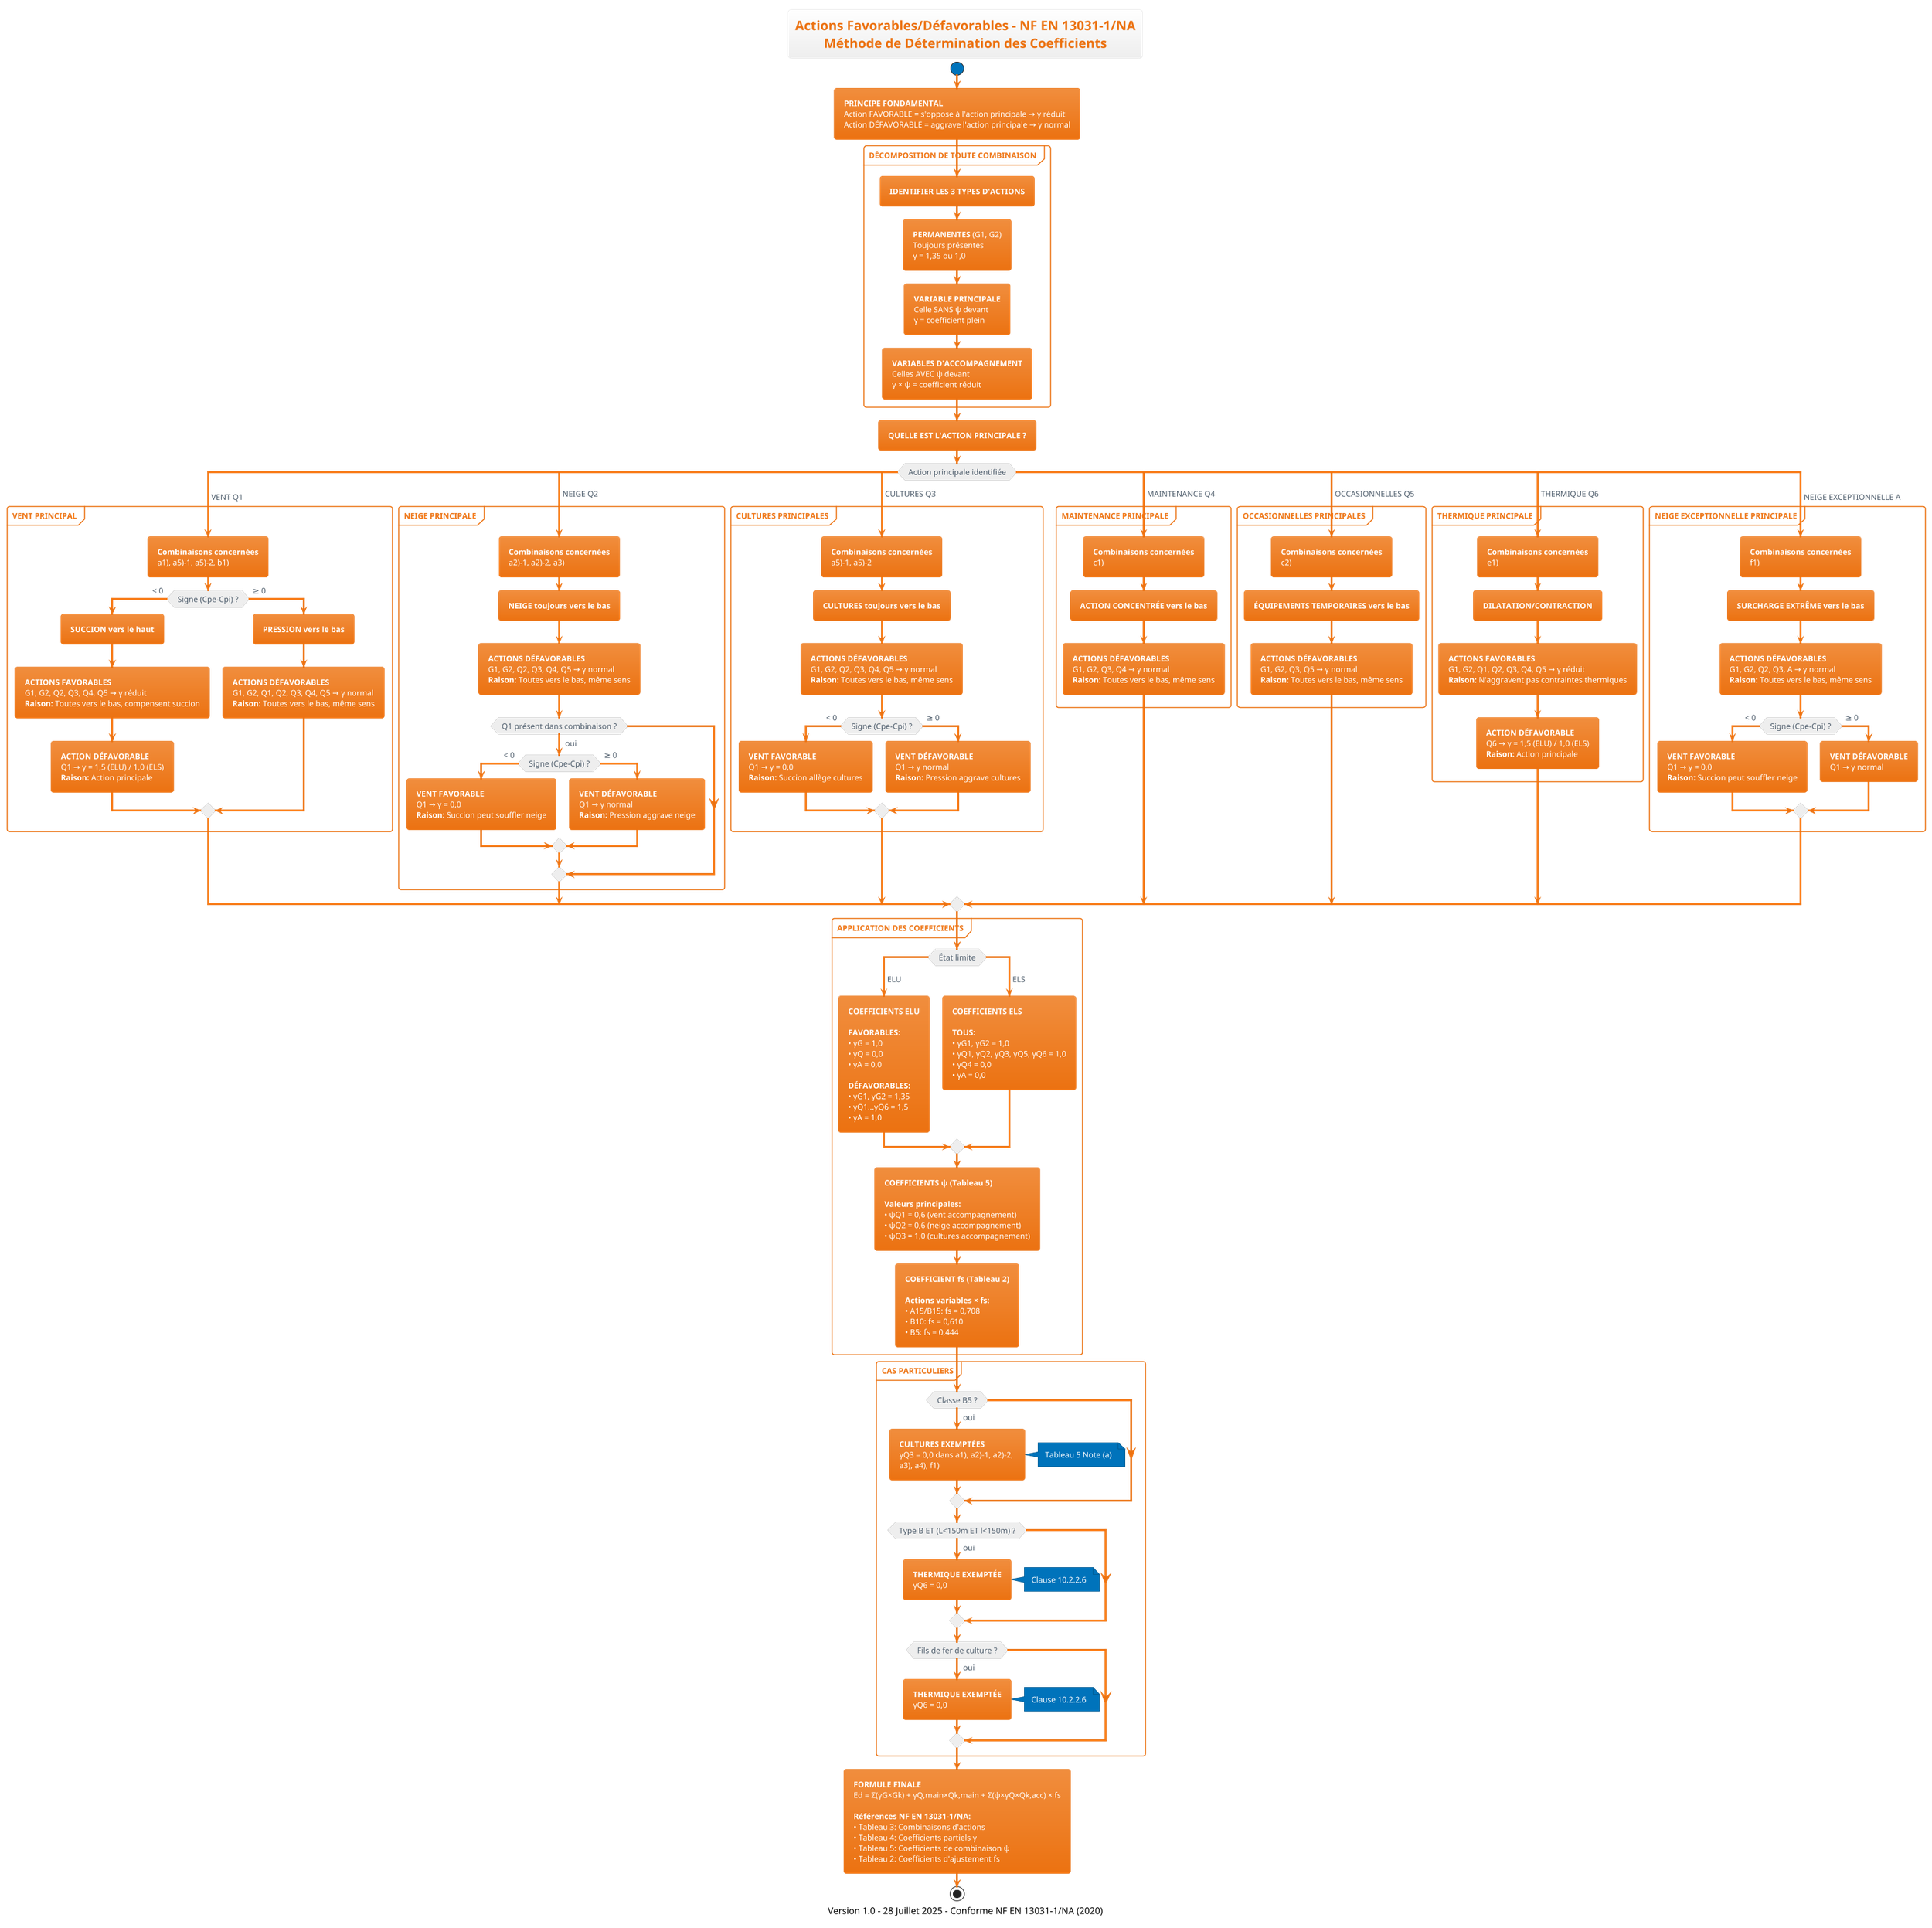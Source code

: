 @startuml

title Actions Favorables/Défavorables - NF EN 13031-1/NA\nMéthode de Détermination des Coefficients
caption Version 1.0 - 28 Juillet 2025 - Conforme NF EN 13031-1/NA (2020)
start
!theme aws-orange
:**PRINCIPE FONDAMENTAL**
Action FAVORABLE = s'oppose à l'action principale → γ réduit
Action DÉFAVORABLE = aggrave l'action principale → γ normal;

partition "**DÉCOMPOSITION DE TOUTE COMBINAISON**" {
    :**IDENTIFIER LES 3 TYPES D'ACTIONS**;
    
    :**PERMANENTES** (G1, G2)
    Toujours présentes
    γ = 1,35 ou 1,0;
    
    :**VARIABLE PRINCIPALE** 
    Celle SANS ψ devant
    γ = coefficient plein;
    
    :**VARIABLES D'ACCOMPAGNEMENT**
    Celles AVEC ψ devant  
    γ × ψ = coefficient réduit;
}

:**QUELLE EST L'ACTION PRINCIPALE ?**;

switch (Action principale identifiée)

case (VENT Q1)
    partition "**VENT PRINCIPAL**" {
        :**Combinaisons concernées**
        a1), a5)-1, a5)-2, b1);
        
        if (Signe (Cpe-Cpi) ?) then (< 0)
            :**SUCCION vers le haut**;
            
            :**ACTIONS FAVORABLES**
            G1, G2, Q2, Q3, Q4, Q5 → γ réduit
            **Raison:** Toutes vers le bas, compensent succion;
            
            :**ACTION DÉFAVORABLE** 
            Q1 → γ = 1,5 (ELU) / 1,0 (ELS)
            **Raison:** Action principale;
            
        else (≥ 0)
            :**PRESSION vers le bas**;
            
            :**ACTIONS DÉFAVORABLES**
            G1, G2, Q1, Q2, Q3, Q4, Q5 → γ normal
            **Raison:** Toutes vers le bas, même sens;
            
        endif
    }

case (NEIGE Q2)
    partition "**NEIGE PRINCIPALE**" {
        :**Combinaisons concernées**
        a2)-1, a2)-2, a3);
        
        :**NEIGE toujours vers le bas**;
        
        :**ACTIONS DÉFAVORABLES**
        G1, G2, Q2, Q3, Q4, Q5 → γ normal
        **Raison:** Toutes vers le bas, même sens;
        
        if (Q1 présent dans combinaison ?) then (oui)
            if (Signe (Cpe-Cpi) ?) then (< 0)
                :**VENT FAVORABLE**
                Q1 → γ = 0,0
                **Raison:** Succion peut souffler neige;
            else (≥ 0)
                :**VENT DÉFAVORABLE**
                Q1 → γ normal
                **Raison:** Pression aggrave neige;
            endif
        endif
    }

case (CULTURES Q3)
    partition "**CULTURES PRINCIPALES**" {
        :**Combinaisons concernées**
        a5)-1, a5)-2;
        
        :**CULTURES toujours vers le bas**;
        
        :**ACTIONS DÉFAVORABLES**
        G1, G2, Q2, Q3, Q4, Q5 → γ normal
        **Raison:** Toutes vers le bas, même sens;
        
        if (Signe (Cpe-Cpi) ?) then (< 0)
            :**VENT FAVORABLE**
            Q1 → γ = 0,0
            **Raison:** Succion allège cultures;
        else (≥ 0)
            :**VENT DÉFAVORABLE**  
            Q1 → γ normal
            **Raison:** Pression aggrave cultures;
        endif
    }

case (MAINTENANCE Q4)
    partition "**MAINTENANCE PRINCIPALE**" {
        :**Combinaisons concernées**
        c1);
        
        :**ACTION CONCENTRÉE vers le bas**;
        
        :**ACTIONS DÉFAVORABLES**
        G1, G2, Q3, Q4 → γ normal
        **Raison:** Toutes vers le bas, même sens;
    }

case (OCCASIONNELLES Q5)
    partition "**OCCASIONNELLES PRINCIPALES**" {
        :**Combinaisons concernées**
        c2);
        
        :**ÉQUIPEMENTS TEMPORAIRES vers le bas**;
        
        :**ACTIONS DÉFAVORABLES**
        G1, G2, Q3, Q5 → γ normal
        **Raison:** Toutes vers le bas, même sens;
    }

case (THERMIQUE Q6)
    partition "**THERMIQUE PRINCIPALE**" {
        :**Combinaisons concernées**
        e1);
        
        :**DILATATION/CONTRACTION**;
        
        :**ACTIONS FAVORABLES**
        G1, G2, Q1, Q2, Q3, Q4, Q5 → γ réduit
        **Raison:** N'aggravent pas contraintes thermiques;
        
        :**ACTION DÉFAVORABLE**
        Q6 → γ = 1,5 (ELU) / 1,0 (ELS)
        **Raison:** Action principale;
    }

case (NEIGE EXCEPTIONNELLE A)
    partition "**NEIGE EXCEPTIONNELLE PRINCIPALE**" {
        :**Combinaisons concernées**
        f1);
        
        :**SURCHARGE EXTRÊME vers le bas**;
        
        :**ACTIONS DÉFAVORABLES**
        G1, G2, Q2, Q3, A → γ normal
        **Raison:** Toutes vers le bas, même sens;
        
        if (Signe (Cpe-Cpi) ?) then (< 0)
            :**VENT FAVORABLE**
            Q1 → γ = 0,0
            **Raison:** Succion peut souffler neige;
        else (≥ 0)
            :**VENT DÉFAVORABLE**
            Q1 → γ normal;
        endif
    }

endswitch

partition "**APPLICATION DES COEFFICIENTS**" {
    
    switch (État limite)
    case (ELU)
        :**COEFFICIENTS ELU**
        
        **FAVORABLES:**
        • γG = 1,0
        • γQ = 0,0  
        • γA = 0,0
        
        **DÉFAVORABLES:**
        • γG1, γG2 = 1,35
        • γQ1...γQ6 = 1,5
        • γA = 1,0;
        
    case (ELS)
        :**COEFFICIENTS ELS**
        
        **TOUS:**
        • γG1, γG2 = 1,0
        • γQ1, γQ2, γQ3, γQ5, γQ6 = 1,0
        • γQ4 = 0,0
        • γA = 0,0;
        
    endswitch
    
    :**COEFFICIENTS ψ (Tableau 5)**
    
    **Valeurs principales:**
    • ψQ1 = 0,6 (vent accompagnement)
    • ψQ2 = 0,6 (neige accompagnement)  
    • ψQ3 = 1,0 (cultures accompagnement);
    
    :**COEFFICIENT fs (Tableau 2)**
    
    **Actions variables × fs:**
    • A15/B15: fs = 0,708
    • B10: fs = 0,610
    • B5: fs = 0,444;
}

partition "**CAS PARTICULIERS**" {
    
    if (Classe B5 ?) then (oui)
        :**CULTURES EXEMPTÉES**
        γQ3 = 0,0 dans a1), a2)-1, a2)-2, 
        a3), a4), f1);
        note right: Tableau 5 Note (a)
    endif
    
    if (Type B ET (L<150m ET l<150m) ?) then (oui)
        :**THERMIQUE EXEMPTÉE**
        γQ6 = 0,0;
        note right: Clause 10.2.2.6
    endif
    
    if (Fils de fer de culture ?) then (oui)
        :**THERMIQUE EXEMPTÉE**
        γQ6 = 0,0;
        note right: Clause 10.2.2.6
    endif
}

:**FORMULE FINALE**
Ed = Σ(γG×Gk) + γQ,main×Qk,main + Σ(ψ×γQ×Qk,acc) × fs

**Références NF EN 13031-1/NA:**
• Tableau 3: Combinaisons d'actions
• Tableau 4: Coefficients partiels γ  
• Tableau 5: Coefficients de combinaison ψ
• Tableau 2: Coefficients d'ajustement fs;

stop

@enduml